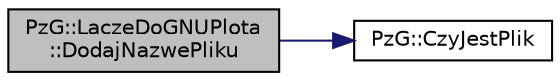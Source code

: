 digraph "PzG::LaczeDoGNUPlota::DodajNazwePliku"
{
 // LATEX_PDF_SIZE
  edge [fontname="Helvetica",fontsize="10",labelfontname="Helvetica",labelfontsize="10"];
  node [fontname="Helvetica",fontsize="10",shape=record];
  rankdir="LR";
  Node1 [label="PzG::LaczeDoGNUPlota\l::DodajNazwePliku",height=0.2,width=0.4,color="black", fillcolor="grey75", style="filled", fontcolor="black",tooltip="Dodaje nazwę pliku."];
  Node1 -> Node2 [color="midnightblue",fontsize="10",style="solid",fontname="Helvetica"];
  Node2 [label="PzG::CzyJestPlik",height=0.2,width=0.4,color="black", fillcolor="white", style="filled",URL="$namespace_pz_g.html#ae1aad0c681853d7e47da4cdfccefc102",tooltip="Funkcja pomocnicza, sprawdza czy plik o podanej nazwie jest na dysku."];
}
